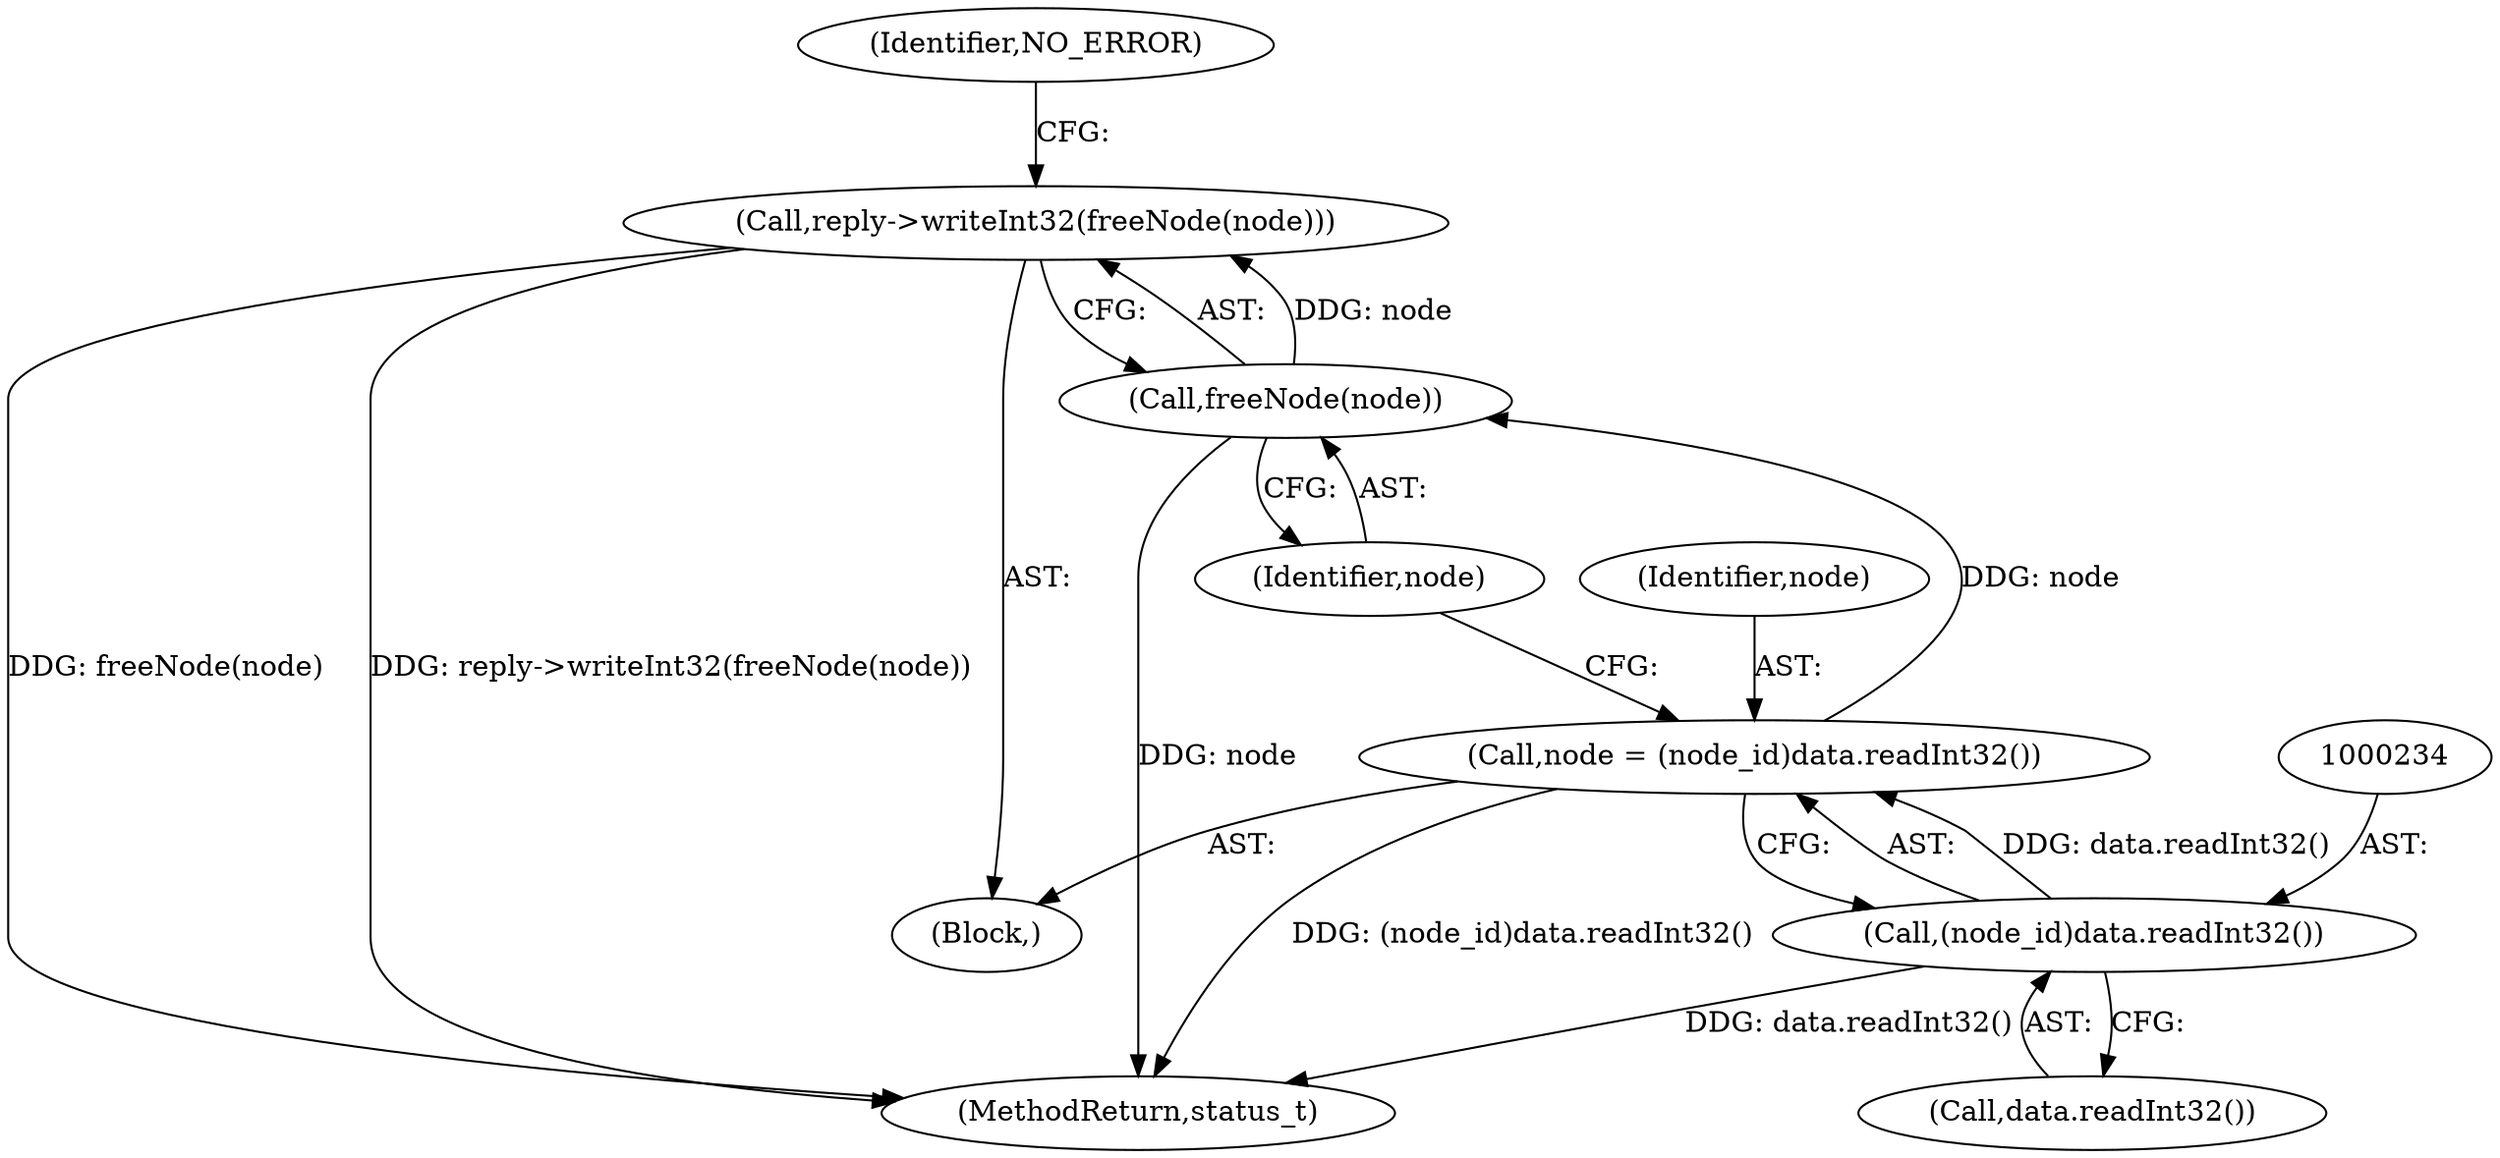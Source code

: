 digraph "0_Android_1171e7c047bf79e7c93342bb6a812c9edd86aa84@API" {
"1000236" [label="(Call,reply->writeInt32(freeNode(node)))"];
"1000237" [label="(Call,freeNode(node))"];
"1000231" [label="(Call,node = (node_id)data.readInt32())"];
"1000233" [label="(Call,(node_id)data.readInt32())"];
"1000231" [label="(Call,node = (node_id)data.readInt32())"];
"1000233" [label="(Call,(node_id)data.readInt32())"];
"1000232" [label="(Identifier,node)"];
"1000237" [label="(Call,freeNode(node))"];
"1000238" [label="(Identifier,node)"];
"1000236" [label="(Call,reply->writeInt32(freeNode(node)))"];
"1000240" [label="(Identifier,NO_ERROR)"];
"1000225" [label="(Block,)"];
"1001075" [label="(MethodReturn,status_t)"];
"1000235" [label="(Call,data.readInt32())"];
"1000236" -> "1000225"  [label="AST: "];
"1000236" -> "1000237"  [label="CFG: "];
"1000237" -> "1000236"  [label="AST: "];
"1000240" -> "1000236"  [label="CFG: "];
"1000236" -> "1001075"  [label="DDG: freeNode(node)"];
"1000236" -> "1001075"  [label="DDG: reply->writeInt32(freeNode(node))"];
"1000237" -> "1000236"  [label="DDG: node"];
"1000237" -> "1000238"  [label="CFG: "];
"1000238" -> "1000237"  [label="AST: "];
"1000237" -> "1001075"  [label="DDG: node"];
"1000231" -> "1000237"  [label="DDG: node"];
"1000231" -> "1000225"  [label="AST: "];
"1000231" -> "1000233"  [label="CFG: "];
"1000232" -> "1000231"  [label="AST: "];
"1000233" -> "1000231"  [label="AST: "];
"1000238" -> "1000231"  [label="CFG: "];
"1000231" -> "1001075"  [label="DDG: (node_id)data.readInt32()"];
"1000233" -> "1000231"  [label="DDG: data.readInt32()"];
"1000233" -> "1000235"  [label="CFG: "];
"1000234" -> "1000233"  [label="AST: "];
"1000235" -> "1000233"  [label="AST: "];
"1000233" -> "1001075"  [label="DDG: data.readInt32()"];
}

